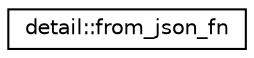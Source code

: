 digraph "Graphical Class Hierarchy"
{
 // LATEX_PDF_SIZE
  edge [fontname="Helvetica",fontsize="10",labelfontname="Helvetica",labelfontsize="10"];
  node [fontname="Helvetica",fontsize="10",shape=record];
  rankdir="LR";
  Node0 [label="detail::from_json_fn",height=0.2,width=0.4,color="black", fillcolor="white", style="filled",URL="$structdetail_1_1from__json__fn.html",tooltip=" "];
}
